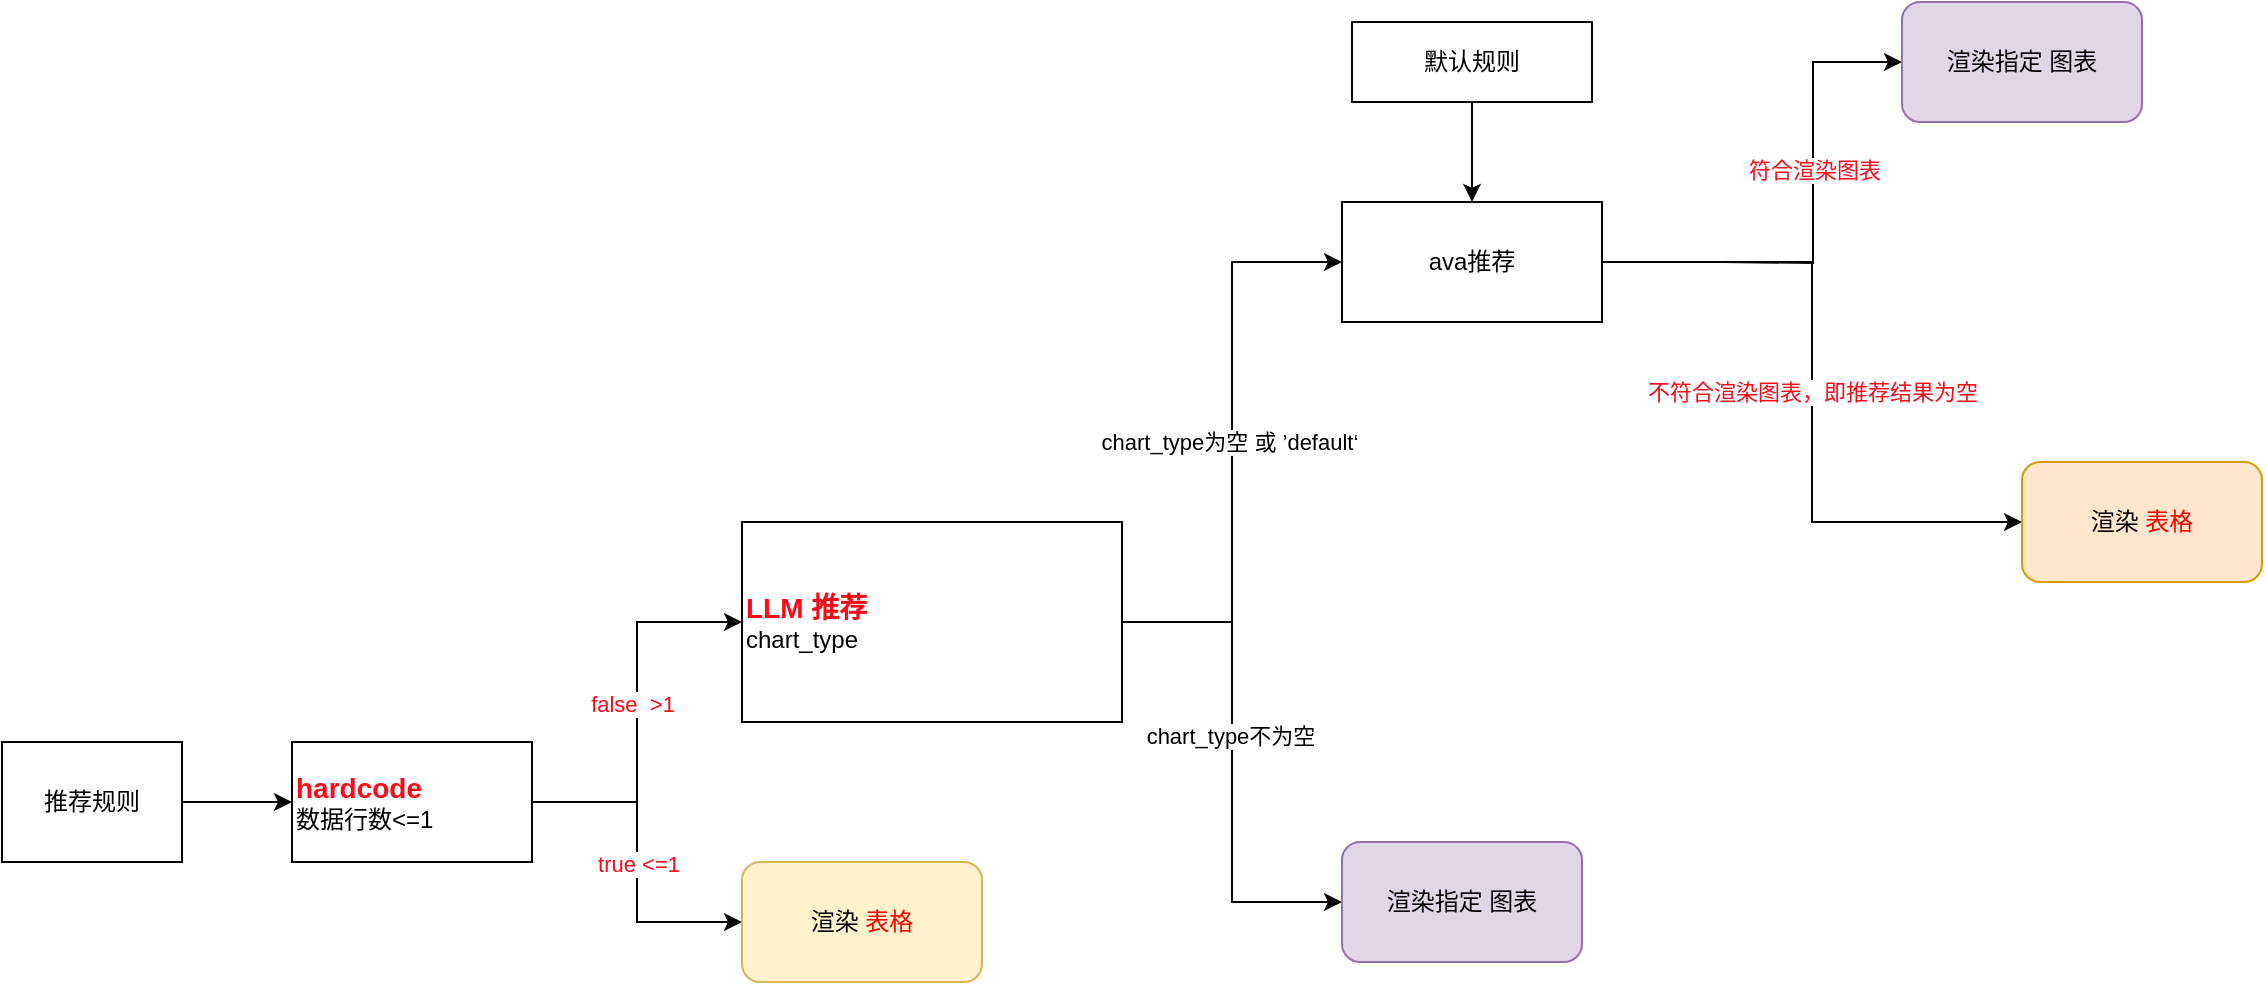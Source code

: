 <mxfile version="21.3.2" type="github">
  <diagram name="第 1 页" id="FTM7VQAW9KRKLpZuPncB">
    <mxGraphModel dx="1434" dy="739" grid="1" gridSize="10" guides="1" tooltips="1" connect="1" arrows="1" fold="1" page="1" pageScale="1" pageWidth="3300" pageHeight="4681" math="0" shadow="0">
      <root>
        <mxCell id="0" />
        <mxCell id="1" parent="0" />
        <mxCell id="-R3-h9pSDx8MIMNpghuR-59" style="edgeStyle=orthogonalEdgeStyle;rounded=0;orthogonalLoop=1;jettySize=auto;html=1;exitX=1;exitY=0.5;exitDx=0;exitDy=0;entryX=0;entryY=0.5;entryDx=0;entryDy=0;" edge="1" parent="1" source="-R3-h9pSDx8MIMNpghuR-32" target="-R3-h9pSDx8MIMNpghuR-58">
          <mxGeometry relative="1" as="geometry" />
        </mxCell>
        <mxCell id="-R3-h9pSDx8MIMNpghuR-32" value="推荐规则" style="rounded=0;whiteSpace=wrap;html=1;" vertex="1" parent="1">
          <mxGeometry x="30" y="1080" width="90" height="60" as="geometry" />
        </mxCell>
        <mxCell id="-R3-h9pSDx8MIMNpghuR-34" value="chart_type为空 或 ’default‘&amp;nbsp;" style="edgeStyle=orthogonalEdgeStyle;rounded=0;orthogonalLoop=1;jettySize=auto;html=1;exitX=1;exitY=0.5;exitDx=0;exitDy=0;entryX=0;entryY=0.5;entryDx=0;entryDy=0;" edge="1" parent="1" source="-R3-h9pSDx8MIMNpghuR-35" target="-R3-h9pSDx8MIMNpghuR-39">
          <mxGeometry relative="1" as="geometry" />
        </mxCell>
        <mxCell id="-R3-h9pSDx8MIMNpghuR-65" style="edgeStyle=orthogonalEdgeStyle;rounded=0;orthogonalLoop=1;jettySize=auto;html=1;exitX=1;exitY=0.5;exitDx=0;exitDy=0;entryX=0;entryY=0.5;entryDx=0;entryDy=0;" edge="1" parent="1" source="-R3-h9pSDx8MIMNpghuR-35" target="-R3-h9pSDx8MIMNpghuR-36">
          <mxGeometry relative="1" as="geometry" />
        </mxCell>
        <mxCell id="-R3-h9pSDx8MIMNpghuR-66" value="chart_type不为空" style="edgeLabel;html=1;align=center;verticalAlign=middle;resizable=0;points=[];" vertex="1" connectable="0" parent="-R3-h9pSDx8MIMNpghuR-65">
          <mxGeometry x="-0.104" y="-1" relative="1" as="geometry">
            <mxPoint as="offset" />
          </mxGeometry>
        </mxCell>
        <mxCell id="-R3-h9pSDx8MIMNpghuR-35" value="&lt;div style=&quot;&quot;&gt;&lt;font color=&quot;#ff0818&quot;&gt;&lt;span style=&quot;font-size: 14px;&quot;&gt;&lt;b&gt;LLM 推荐&lt;/b&gt;&lt;/span&gt;&lt;/font&gt;&lt;/div&gt;&lt;div style=&quot;&quot;&gt;chart_type&lt;/div&gt;" style="rounded=0;whiteSpace=wrap;html=1;align=left;" vertex="1" parent="1">
          <mxGeometry x="400" y="970" width="190" height="100" as="geometry" />
        </mxCell>
        <mxCell id="-R3-h9pSDx8MIMNpghuR-36" value="渲染指定 图表" style="rounded=1;whiteSpace=wrap;html=1;fillColor=#e1d5e7;strokeColor=#9673a6;" vertex="1" parent="1">
          <mxGeometry x="700" y="1130" width="120" height="60" as="geometry" />
        </mxCell>
        <mxCell id="-R3-h9pSDx8MIMNpghuR-39" value="ava推荐" style="rounded=0;whiteSpace=wrap;html=1;" vertex="1" parent="1">
          <mxGeometry x="700" y="810" width="130" height="60" as="geometry" />
        </mxCell>
        <mxCell id="-R3-h9pSDx8MIMNpghuR-45" value="&lt;font color=&quot;#ff0818&quot;&gt;符合渲染图表&lt;/font&gt;" style="edgeStyle=orthogonalEdgeStyle;rounded=0;orthogonalLoop=1;jettySize=auto;html=1;exitX=1;exitY=0.5;exitDx=0;exitDy=0;entryX=0;entryY=0.5;entryDx=0;entryDy=0;" edge="1" parent="1" target="-R3-h9pSDx8MIMNpghuR-50">
          <mxGeometry x="-0.03" relative="1" as="geometry">
            <mxPoint as="offset" />
            <mxPoint x="890" y="840" as="sourcePoint" />
          </mxGeometry>
        </mxCell>
        <mxCell id="-R3-h9pSDx8MIMNpghuR-46" value="&lt;font color=&quot;#ff0818&quot;&gt;不符合渲染图表，即推荐结果为空&lt;/font&gt;" style="edgeStyle=orthogonalEdgeStyle;rounded=0;orthogonalLoop=1;jettySize=auto;html=1;exitX=1;exitY=0.5;exitDx=0;exitDy=0;entryX=0;entryY=0.5;entryDx=0;entryDy=0;" edge="1" parent="1" source="-R3-h9pSDx8MIMNpghuR-39" target="-R3-h9pSDx8MIMNpghuR-51">
          <mxGeometry relative="1" as="geometry">
            <mxPoint x="890" y="840" as="sourcePoint" />
          </mxGeometry>
        </mxCell>
        <mxCell id="-R3-h9pSDx8MIMNpghuR-50" value="渲染指定 图表" style="rounded=1;whiteSpace=wrap;html=1;fillColor=#e1d5e7;strokeColor=#9673a6;" vertex="1" parent="1">
          <mxGeometry x="980" y="710" width="120" height="60" as="geometry" />
        </mxCell>
        <mxCell id="-R3-h9pSDx8MIMNpghuR-51" value="渲染&amp;nbsp;&lt;font color=&quot;#ff0000&quot;&gt;表格&lt;/font&gt;" style="rounded=1;whiteSpace=wrap;html=1;fillColor=#ffe6cc;strokeColor=#d79b00;" vertex="1" parent="1">
          <mxGeometry x="1040" y="940" width="120" height="60" as="geometry" />
        </mxCell>
        <mxCell id="-R3-h9pSDx8MIMNpghuR-67" style="edgeStyle=orthogonalEdgeStyle;rounded=0;orthogonalLoop=1;jettySize=auto;html=1;exitX=0.5;exitY=1;exitDx=0;exitDy=0;entryX=0.5;entryY=0;entryDx=0;entryDy=0;" edge="1" parent="1" source="-R3-h9pSDx8MIMNpghuR-53" target="-R3-h9pSDx8MIMNpghuR-39">
          <mxGeometry relative="1" as="geometry" />
        </mxCell>
        <mxCell id="-R3-h9pSDx8MIMNpghuR-53" value="默认规则" style="rounded=0;whiteSpace=wrap;html=1;" vertex="1" parent="1">
          <mxGeometry x="705" y="720" width="120" height="40" as="geometry" />
        </mxCell>
        <mxCell id="-R3-h9pSDx8MIMNpghuR-61" value="&lt;font color=&quot;#ff0818&quot;&gt;true &amp;lt;=1&lt;/font&gt;" style="edgeStyle=orthogonalEdgeStyle;rounded=0;orthogonalLoop=1;jettySize=auto;html=1;exitX=1;exitY=0.5;exitDx=0;exitDy=0;entryX=0;entryY=0.5;entryDx=0;entryDy=0;" edge="1" parent="1" source="-R3-h9pSDx8MIMNpghuR-58" target="-R3-h9pSDx8MIMNpghuR-60">
          <mxGeometry x="0.006" relative="1" as="geometry">
            <mxPoint as="offset" />
          </mxGeometry>
        </mxCell>
        <mxCell id="-R3-h9pSDx8MIMNpghuR-62" style="edgeStyle=orthogonalEdgeStyle;rounded=0;orthogonalLoop=1;jettySize=auto;html=1;exitX=1;exitY=0.5;exitDx=0;exitDy=0;entryX=0;entryY=0.5;entryDx=0;entryDy=0;" edge="1" parent="1" source="-R3-h9pSDx8MIMNpghuR-58" target="-R3-h9pSDx8MIMNpghuR-35">
          <mxGeometry relative="1" as="geometry" />
        </mxCell>
        <mxCell id="-R3-h9pSDx8MIMNpghuR-64" value="&lt;font color=&quot;#ff0818&quot;&gt;false&amp;nbsp; &amp;gt;1&lt;/font&gt;" style="edgeLabel;html=1;align=center;verticalAlign=middle;resizable=0;points=[];" vertex="1" connectable="0" parent="-R3-h9pSDx8MIMNpghuR-62">
          <mxGeometry x="0.051" y="4" relative="1" as="geometry">
            <mxPoint x="1" y="1" as="offset" />
          </mxGeometry>
        </mxCell>
        <mxCell id="-R3-h9pSDx8MIMNpghuR-58" value="&lt;div style=&quot;&quot;&gt;&lt;b&gt;&lt;font color=&quot;#ff0818&quot; style=&quot;font-size: 14px;&quot;&gt;hardcode&lt;/font&gt;&lt;/b&gt;&lt;/div&gt;&lt;div style=&quot;&quot;&gt;&lt;div style=&quot;&quot;&gt;数据行数&amp;lt;=1&lt;/div&gt;&lt;/div&gt;" style="rounded=0;whiteSpace=wrap;html=1;align=left;" vertex="1" parent="1">
          <mxGeometry x="175" y="1080" width="120" height="60" as="geometry" />
        </mxCell>
        <mxCell id="-R3-h9pSDx8MIMNpghuR-60" value="渲染&amp;nbsp;&lt;font color=&quot;#ff0000&quot;&gt;表格&lt;/font&gt;" style="rounded=1;whiteSpace=wrap;html=1;fillColor=#fff2cc;strokeColor=#d6b656;" vertex="1" parent="1">
          <mxGeometry x="400" y="1140" width="120" height="60" as="geometry" />
        </mxCell>
      </root>
    </mxGraphModel>
  </diagram>
</mxfile>
